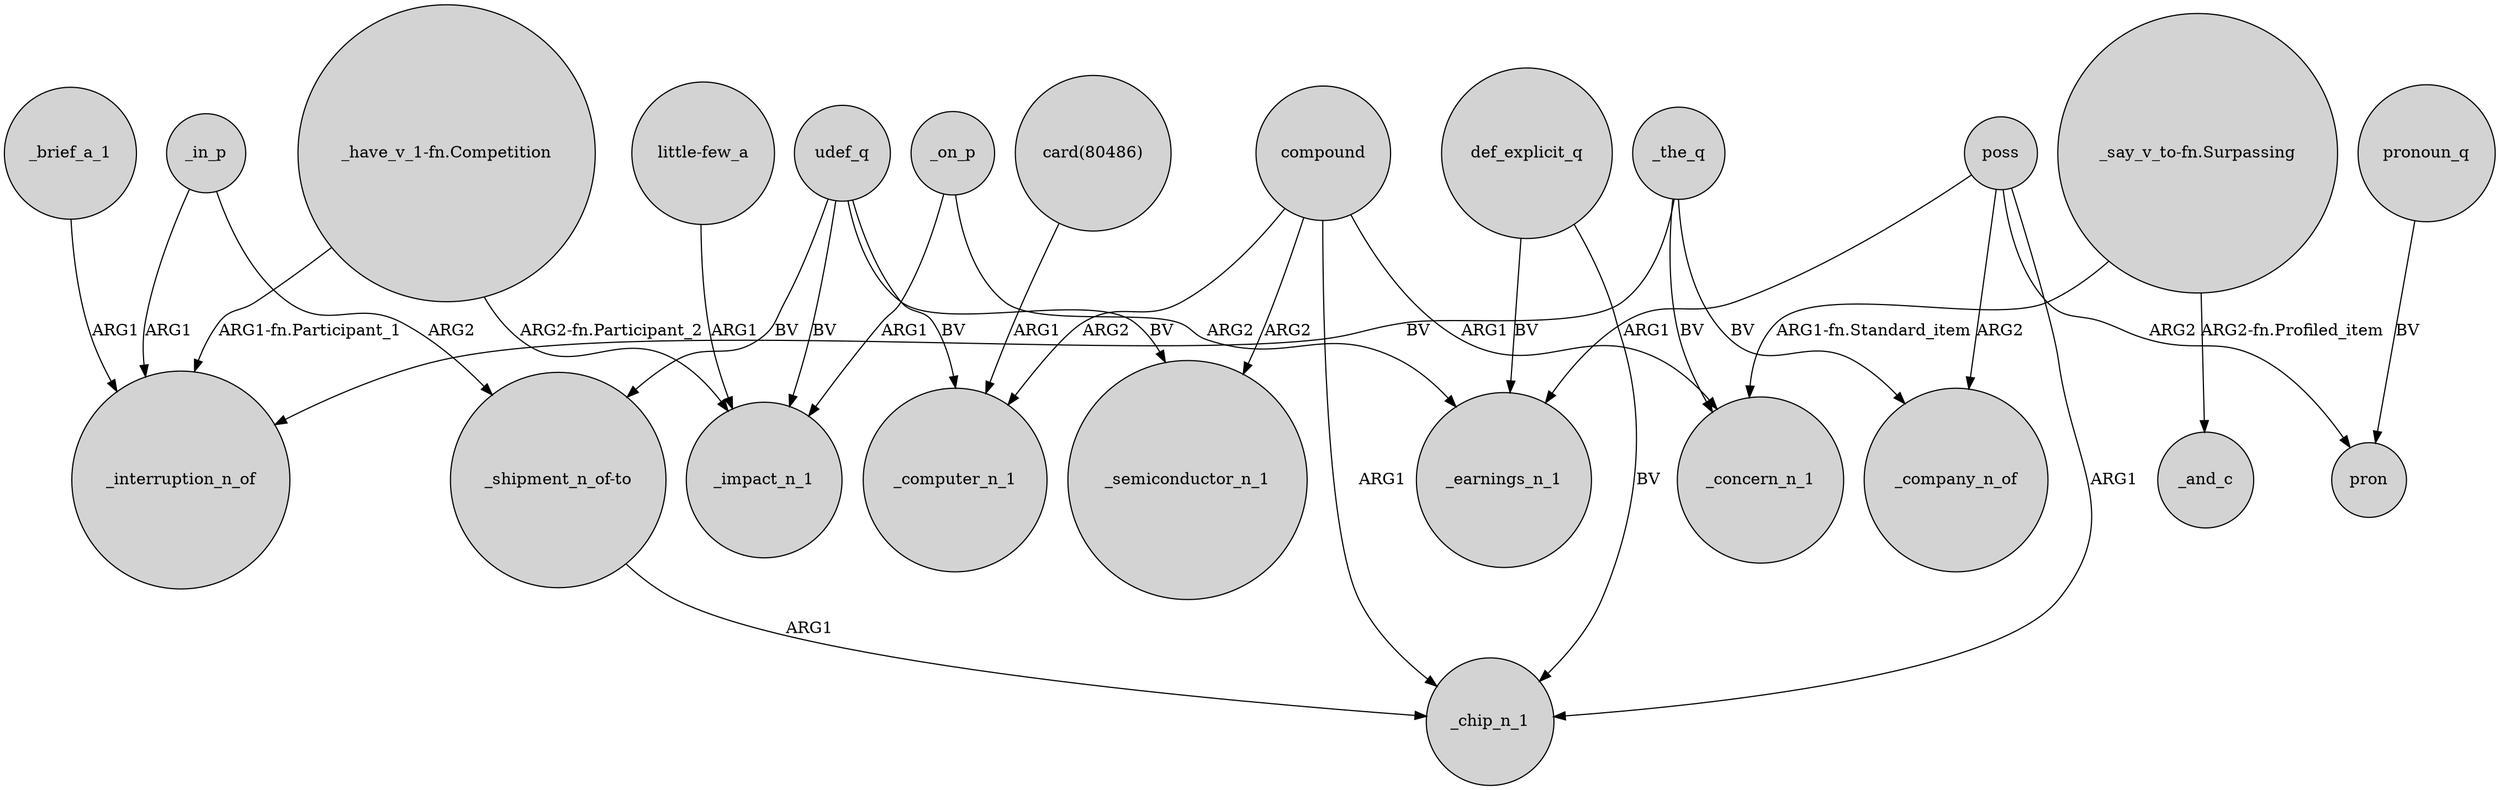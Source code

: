 digraph {
	node [shape=circle style=filled]
	_the_q -> _interruption_n_of [label=BV]
	def_explicit_q -> _chip_n_1 [label=BV]
	_brief_a_1 -> _interruption_n_of [label=ARG1]
	compound -> _computer_n_1 [label=ARG2]
	udef_q -> _semiconductor_n_1 [label=BV]
	_the_q -> _concern_n_1 [label=BV]
	"_have_v_1-fn.Competition" -> _impact_n_1 [label="ARG2-fn.Participant_2"]
	pronoun_q -> pron [label=BV]
	poss -> pron [label=ARG2]
	udef_q -> _impact_n_1 [label=BV]
	poss -> _company_n_of [label=ARG2]
	"little-few_a" -> _impact_n_1 [label=ARG1]
	"_shipment_n_of-to" -> _chip_n_1 [label=ARG1]
	udef_q -> _computer_n_1 [label=BV]
	"_have_v_1-fn.Competition" -> _interruption_n_of [label="ARG1-fn.Participant_1"]
	_in_p -> _interruption_n_of [label=ARG1]
	poss -> _earnings_n_1 [label=ARG1]
	def_explicit_q -> _earnings_n_1 [label=BV]
	compound -> _concern_n_1 [label=ARG1]
	_on_p -> _earnings_n_1 [label=ARG2]
	"_say_v_to-fn.Surpassing" -> _and_c [label="ARG2-fn.Profiled_item"]
	poss -> _chip_n_1 [label=ARG1]
	_in_p -> "_shipment_n_of-to" [label=ARG2]
	compound -> _chip_n_1 [label=ARG1]
	compound -> _semiconductor_n_1 [label=ARG2]
	udef_q -> "_shipment_n_of-to" [label=BV]
	"card(80486)" -> _computer_n_1 [label=ARG1]
	_the_q -> _company_n_of [label=BV]
	_on_p -> _impact_n_1 [label=ARG1]
	"_say_v_to-fn.Surpassing" -> _concern_n_1 [label="ARG1-fn.Standard_item"]
}
